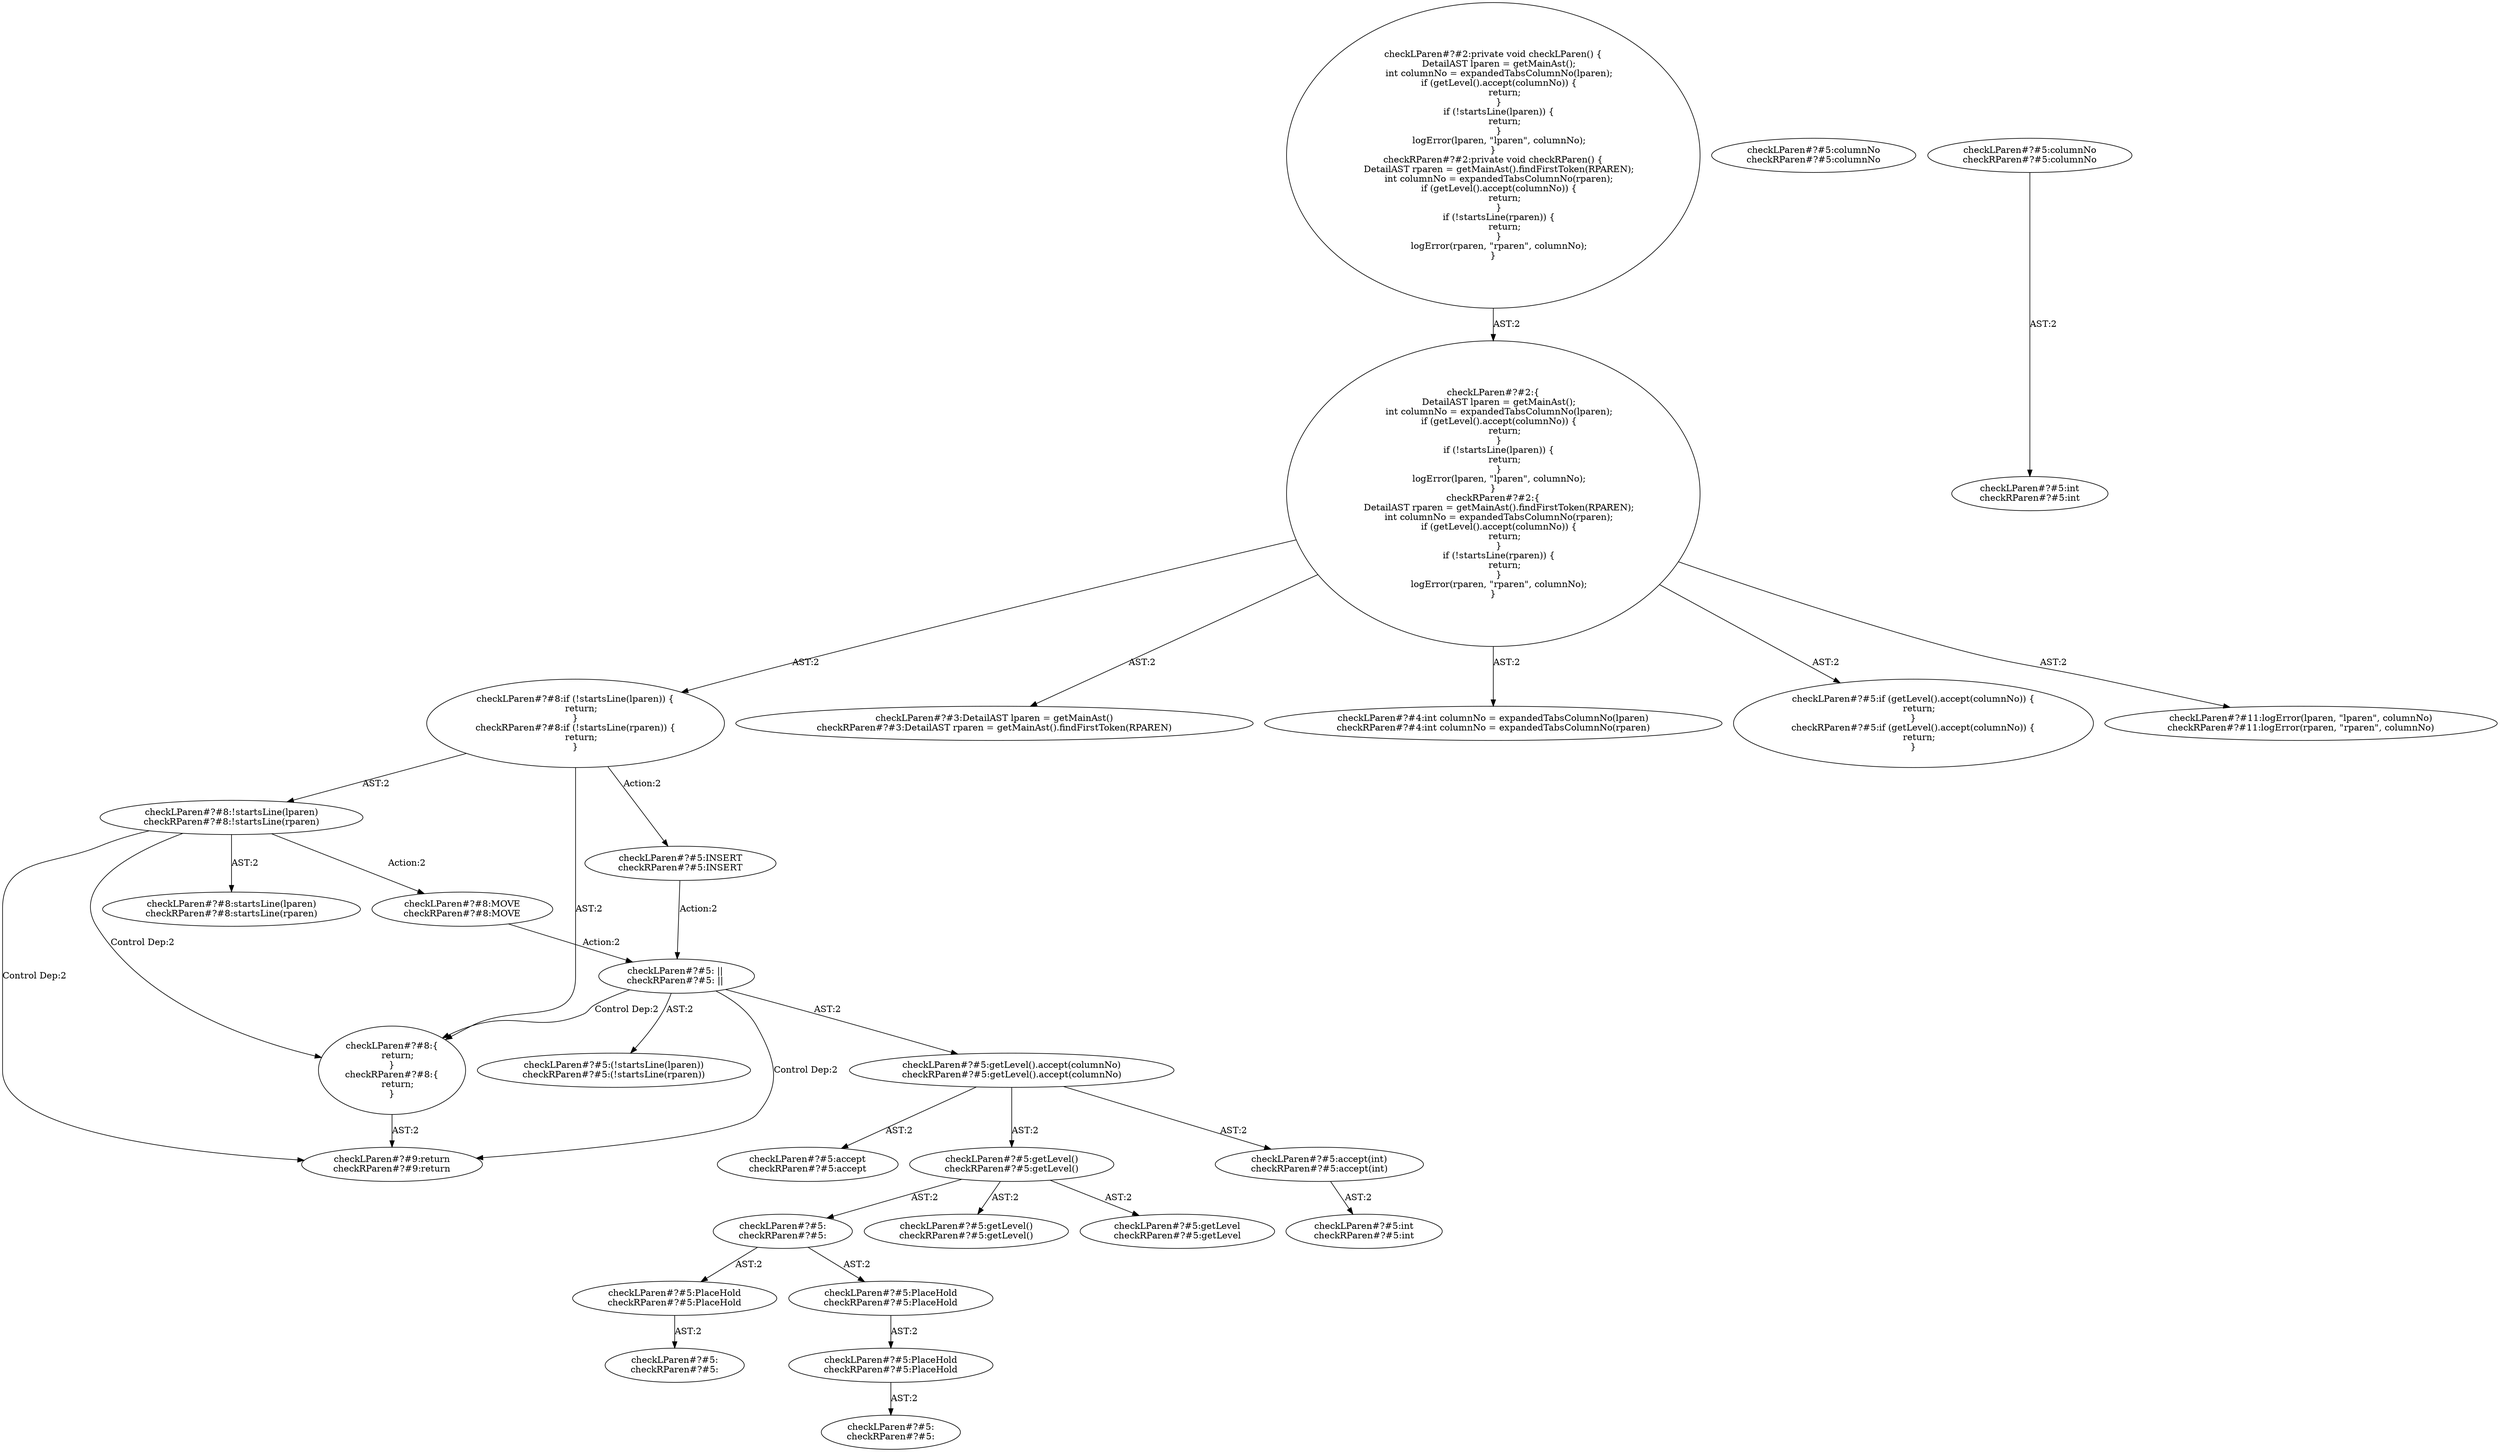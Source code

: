 digraph "Pattern" {
0 [label="checkLParen#?#5:INSERT
checkRParen#?#5:INSERT" shape=ellipse]
1 [label="checkLParen#?#8:if (!startsLine(lparen)) \{
    return;
\}
checkRParen#?#8:if (!startsLine(rparen)) \{
    return;
\}" shape=ellipse]
2 [label="checkLParen#?#2:\{
    DetailAST lparen = getMainAst();
    int columnNo = expandedTabsColumnNo(lparen);
    if (getLevel().accept(columnNo)) \{
        return;
    \}
    if (!startsLine(lparen)) \{
        return;
    \}
    logError(lparen, \"lparen\", columnNo);
\}
checkRParen#?#2:\{
    DetailAST rparen = getMainAst().findFirstToken(RPAREN);
    int columnNo = expandedTabsColumnNo(rparen);
    if (getLevel().accept(columnNo)) \{
        return;
    \}
    if (!startsLine(rparen)) \{
        return;
    \}
    logError(rparen, \"rparen\", columnNo);
\}" shape=ellipse]
3 [label="checkLParen#?#2:private void checkLParen() \{
    DetailAST lparen = getMainAst();
    int columnNo = expandedTabsColumnNo(lparen);
    if (getLevel().accept(columnNo)) \{
        return;
    \}
    if (!startsLine(lparen)) \{
        return;
    \}
    logError(lparen, \"lparen\", columnNo);
\}
checkRParen#?#2:private void checkRParen() \{
    DetailAST rparen = getMainAst().findFirstToken(RPAREN);
    int columnNo = expandedTabsColumnNo(rparen);
    if (getLevel().accept(columnNo)) \{
        return;
    \}
    if (!startsLine(rparen)) \{
        return;
    \}
    logError(rparen, \"rparen\", columnNo);
\}" shape=ellipse]
4 [label="checkLParen#?#3:DetailAST lparen = getMainAst()
checkRParen#?#3:DetailAST rparen = getMainAst().findFirstToken(RPAREN)" shape=ellipse]
5 [label="checkLParen#?#4:int columnNo = expandedTabsColumnNo(lparen)
checkRParen#?#4:int columnNo = expandedTabsColumnNo(rparen)" shape=ellipse]
6 [label="checkLParen#?#5:if (getLevel().accept(columnNo)) \{
    return;
\}
checkRParen#?#5:if (getLevel().accept(columnNo)) \{
    return;
\}" shape=ellipse]
7 [label="checkLParen#?#11:logError(lparen, \"lparen\", columnNo)
checkRParen#?#11:logError(rparen, \"rparen\", columnNo)" shape=ellipse]
8 [label="checkLParen#?#8:!startsLine(lparen)
checkRParen#?#8:!startsLine(rparen)" shape=ellipse]
9 [label="checkLParen#?#8:startsLine(lparen)
checkRParen#?#8:startsLine(rparen)" shape=ellipse]
10 [label="checkLParen#?#8:\{
    return;
\}
checkRParen#?#8:\{
    return;
\}" shape=ellipse]
11 [label="checkLParen#?#5: || 
checkRParen#?#5: || " shape=ellipse]
12 [label="checkLParen#?#5:getLevel().accept(columnNo)
checkRParen#?#5:getLevel().accept(columnNo)" shape=ellipse]
13 [label="checkLParen#?#5:accept
checkRParen#?#5:accept" shape=ellipse]
14 [label="checkLParen#?#5:getLevel()
checkRParen#?#5:getLevel()" shape=ellipse]
15 [label="checkLParen#?#5:getLevel
checkRParen#?#5:getLevel" shape=ellipse]
16 [label="checkLParen#?#5:
checkRParen#?#5:" shape=ellipse]
17 [label="checkLParen#?#5:PlaceHold
checkRParen#?#5:PlaceHold" shape=ellipse]
18 [label="checkLParen#?#5:
checkRParen#?#5:" shape=ellipse]
19 [label="checkLParen#?#5:PlaceHold
checkRParen#?#5:PlaceHold" shape=ellipse]
20 [label="checkLParen#?#5:PlaceHold
checkRParen#?#5:PlaceHold" shape=ellipse]
21 [label="checkLParen#?#5:
checkRParen#?#5:" shape=ellipse]
22 [label="checkLParen#?#5:getLevel()
checkRParen#?#5:getLevel()" shape=ellipse]
23 [label="checkLParen#?#5:accept(int)
checkRParen#?#5:accept(int)" shape=ellipse]
24 [label="checkLParen#?#5:int
checkRParen#?#5:int" shape=ellipse]
25 [label="checkLParen#?#5:columnNo
checkRParen#?#5:columnNo" shape=ellipse]
26 [label="checkLParen#?#5:columnNo
checkRParen#?#5:columnNo" shape=ellipse]
27 [label="checkLParen#?#5:int
checkRParen#?#5:int" shape=ellipse]
28 [label="checkLParen#?#5:(!startsLine(lparen))
checkRParen#?#5:(!startsLine(rparen))" shape=ellipse]
29 [label="checkLParen#?#9:return
checkRParen#?#9:return" shape=ellipse]
30 [label="checkLParen#?#8:MOVE
checkRParen#?#8:MOVE" shape=ellipse]
0 -> 11 [label="Action:2"];
1 -> 0 [label="Action:2"];
1 -> 8 [label="AST:2"];
1 -> 10 [label="AST:2"];
2 -> 1 [label="AST:2"];
2 -> 4 [label="AST:2"];
2 -> 5 [label="AST:2"];
2 -> 6 [label="AST:2"];
2 -> 7 [label="AST:2"];
3 -> 2 [label="AST:2"];
8 -> 9 [label="AST:2"];
8 -> 10 [label="Control Dep:2"];
8 -> 29 [label="Control Dep:2"];
8 -> 30 [label="Action:2"];
10 -> 29 [label="AST:2"];
11 -> 10 [label="Control Dep:2"];
11 -> 12 [label="AST:2"];
11 -> 28 [label="AST:2"];
11 -> 29 [label="Control Dep:2"];
12 -> 13 [label="AST:2"];
12 -> 14 [label="AST:2"];
12 -> 23 [label="AST:2"];
14 -> 15 [label="AST:2"];
14 -> 16 [label="AST:2"];
14 -> 22 [label="AST:2"];
16 -> 17 [label="AST:2"];
16 -> 19 [label="AST:2"];
17 -> 18 [label="AST:2"];
19 -> 20 [label="AST:2"];
20 -> 21 [label="AST:2"];
23 -> 24 [label="AST:2"];
26 -> 27 [label="AST:2"];
30 -> 11 [label="Action:2"];
}